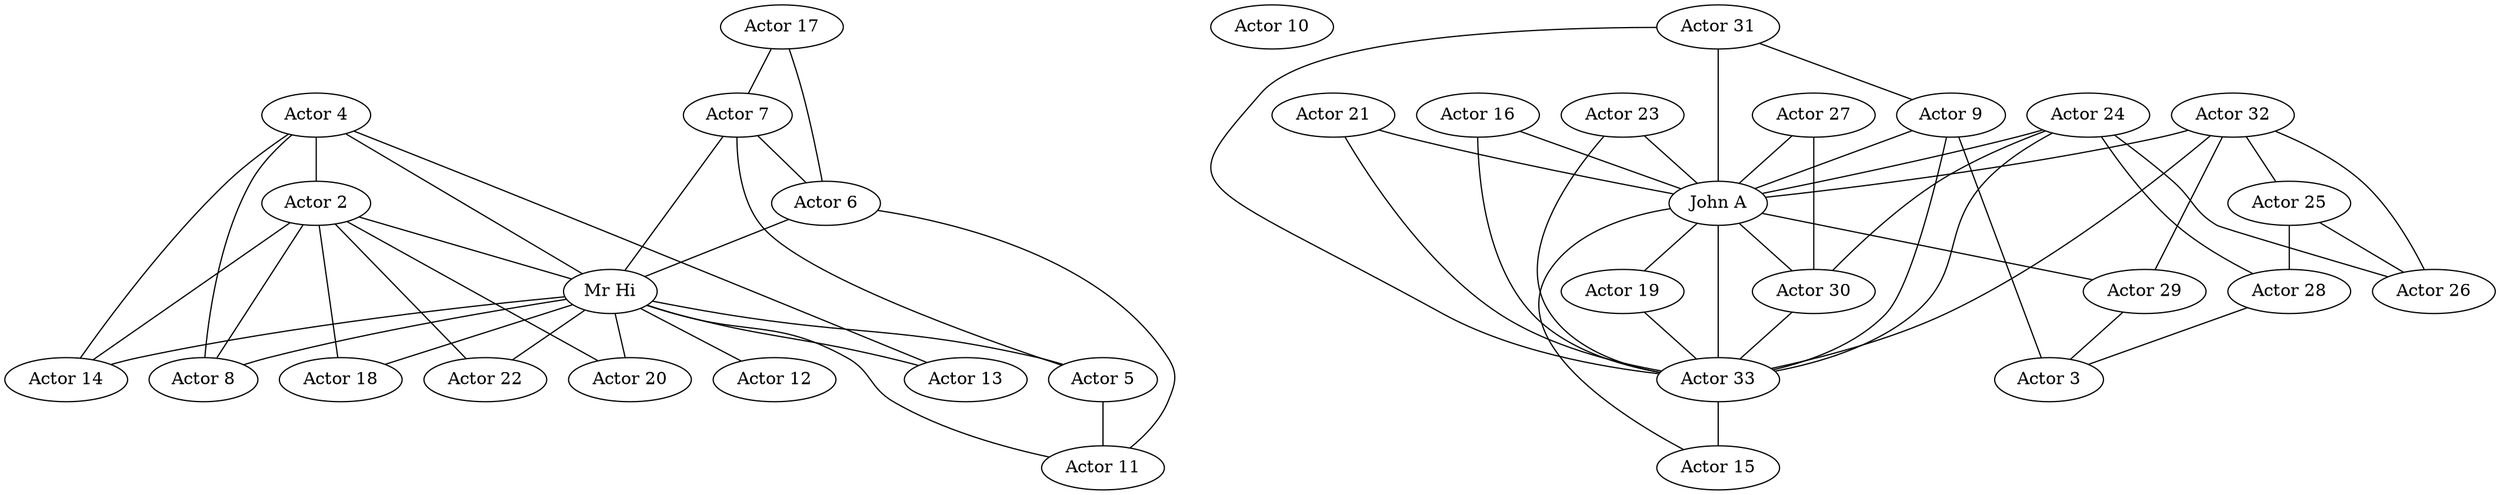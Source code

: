 strict graph G {
n3 [Faction="1.0", label="Actor 4"];
n9 [Faction="2.0", label="Actor 10"];
n20 [Faction="2.0", label="Actor 21"];
n16 [Faction="1.0", label="Actor 17"];
n26 [Faction="2.0", label="Actor 27"];
n1 [Faction="1.0", label="Actor 2"];
n30 [Faction="2.0", label="Actor 31"];
n6 [Faction="1.0", label="Actor 7"];
n15 [Faction="2.0", label="Actor 16"];
n5 [Faction="1.0", label="Actor 6"];
n0 [Faction="1.0", label="Mr Hi"];
n4 [Faction="1.0", label="Actor 5"];
n31 [Faction="2.0", label="Actor 32"];
n8 [Faction="2.0", label="Actor 9"];
n19 [Faction="1.0", label="Actor 20"];
n22 [Faction="2.0", label="Actor 23"];
n12 [Faction="1.0", label="Actor 13"];
n13 [Faction="1.0", label="Actor 14"];
n17 [Faction="1.0", label="Actor 18"];
n21 [Faction="1.0", label="Actor 22"];
n11 [Faction="1.0", label="Actor 12"];
n24 [Faction="2.0", label="Actor 25"];
n23 [Faction="2.0", label="Actor 24"];
n7 [Faction="1.0", label="Actor 8"];
n33 [Faction="2.0", label="John A"];
n25 [Faction="2.0", label="Actor 26"];
n27 [Faction="2.0", label="Actor 28"];
n10 [Faction="1.0", label="Actor 11"];
n18 [Faction="2.0", label="Actor 19"];
n29 [Faction="2.0", label="Actor 30"];
n32 [Faction="2.0", label="Actor 33"];
n28 [Faction="2.0", label="Actor 29"];
n2 [Faction="1.0", label="Actor 3"];
n14 [Faction="2.0", label="Actor 15"];
n3 -- n12  [weight="3.0"];
n3 -- n13  [weight="3.0"];
n3 -- n0  [weight="3.0"];
n3 -- n7  [weight="3.0"];
n3 -- n1  [weight="3.0"];
n20 -- n33  [weight="1.0"];
n20 -- n32  [weight="3.0"];
n16 -- n6  [weight="3.0"];
n16 -- n5  [weight="3.0"];
n26 -- n33  [weight="2.0"];
n26 -- n29  [weight="4.0"];
n1 -- n13  [weight="5.0"];
n1 -- n17  [weight="1.0"];
n1 -- n0  [weight="4.0"];
n1 -- n21  [weight="2.0"];
n1 -- n19  [weight="2.0"];
n1 -- n7  [weight="4.0"];
n30 -- n33  [weight="3.0"];
n30 -- n8  [weight="3.0"];
n30 -- n32  [weight="3.0"];
n6 -- n4  [weight="2.0"];
n6 -- n5  [weight="5.0"];
n6 -- n0  [weight="3.0"];
n15 -- n33  [weight="4.0"];
n15 -- n32  [weight="3.0"];
n5 -- n10  [weight="3.0"];
n5 -- n0  [weight="3.0"];
n0 -- n12  [weight="1.0"];
n0 -- n13  [weight="3.0"];
n0 -- n17  [weight="2.0"];
n0 -- n21  [weight="2.0"];
n0 -- n11  [weight="3.0"];
n0 -- n7  [weight="2.0"];
n0 -- n10  [weight="2.0"];
n0 -- n4  [weight="3.0"];
n0 -- n19  [weight="2.0"];
n4 -- n10  [weight="3.0"];
n31 -- n25  [weight="7.0"];
n31 -- n33  [weight="4.0"];
n31 -- n32  [weight="4.0"];
n31 -- n24  [weight="2.0"];
n31 -- n28  [weight="2.0"];
n8 -- n33  [weight="4.0"];
n8 -- n2  [weight="5.0"];
n8 -- n32  [weight="3.0"];
n22 -- n33  [weight="3.0"];
n22 -- n32  [weight="2.0"];
n24 -- n25  [weight="2.0"];
n24 -- n27  [weight="3.0"];
n23 -- n33  [weight="4.0"];
n23 -- n32  [weight="5.0"];
n23 -- n25  [weight="5.0"];
n23 -- n27  [weight="4.0"];
n23 -- n29  [weight="3.0"];
n33 -- n18  [weight="2.0"];
n33 -- n29  [weight="2.0"];
n33 -- n32  [weight="5.0"];
n33 -- n28  [weight="2.0"];
n33 -- n14  [weight="2.0"];
n27 -- n2  [weight="2.0"];
n18 -- n32  [weight="1.0"];
n29 -- n32  [weight="4.0"];
n32 -- n14  [weight="3.0"];
n28 -- n2  [weight="2.0"];
}
